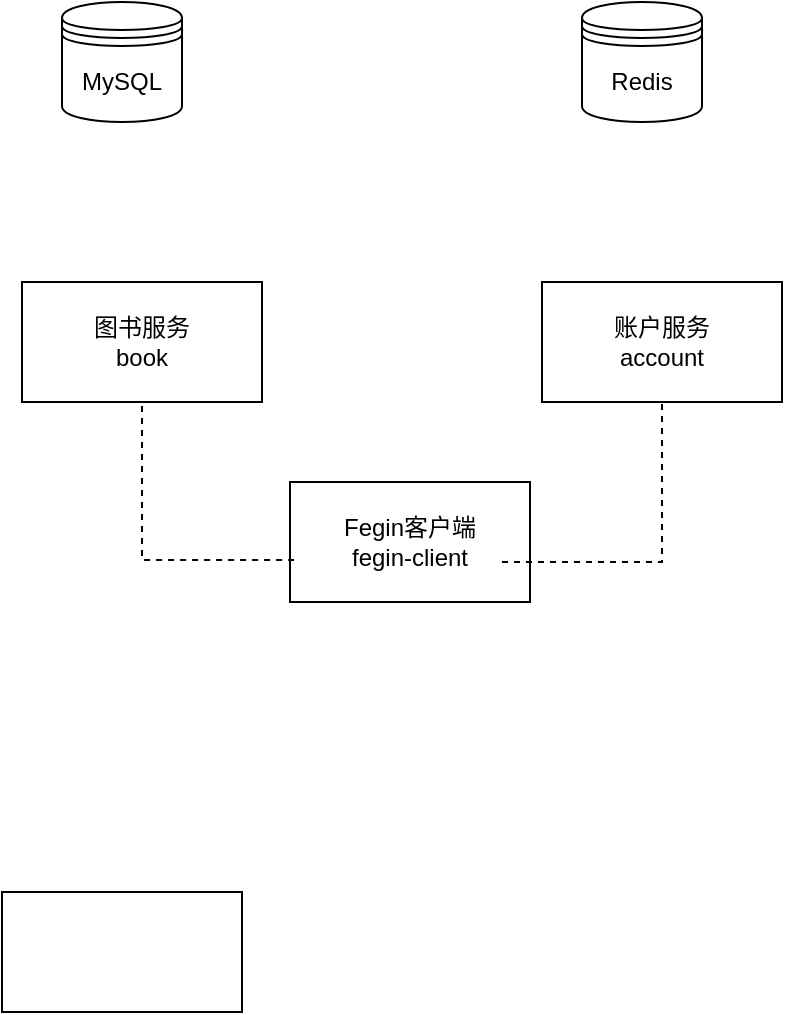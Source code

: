 <mxfile version="21.3.2" type="github">
  <diagram id="prtHgNgQTEPvFCAcTncT" name="Page-1">
    <mxGraphModel dx="611" dy="796" grid="1" gridSize="10" guides="1" tooltips="1" connect="1" arrows="1" fold="1" page="1" pageScale="1" pageWidth="827" pageHeight="1169" math="0" shadow="0">
      <root>
        <mxCell id="0" />
        <mxCell id="1" parent="0" />
        <mxCell id="W1CnCfXpH14r4FqVQnyT-1" value="图书服务&lt;br&gt;book" style="rounded=0;whiteSpace=wrap;html=1;" vertex="1" parent="1">
          <mxGeometry x="160" y="220" width="120" height="60" as="geometry" />
        </mxCell>
        <mxCell id="W1CnCfXpH14r4FqVQnyT-2" value="账户服务&lt;br&gt;account" style="rounded=0;whiteSpace=wrap;html=1;" vertex="1" parent="1">
          <mxGeometry x="420" y="220" width="120" height="60" as="geometry" />
        </mxCell>
        <mxCell id="W1CnCfXpH14r4FqVQnyT-3" value="Fegin客户端&lt;br&gt;fegin-client" style="rounded=0;whiteSpace=wrap;html=1;" vertex="1" parent="1">
          <mxGeometry x="294" y="320" width="120" height="60" as="geometry" />
        </mxCell>
        <mxCell id="W1CnCfXpH14r4FqVQnyT-5" value="" style="endArrow=none;dashed=1;html=1;rounded=0;exitX=0.017;exitY=0.65;exitDx=0;exitDy=0;exitPerimeter=0;" edge="1" parent="1" source="W1CnCfXpH14r4FqVQnyT-3">
          <mxGeometry width="50" height="50" relative="1" as="geometry">
            <mxPoint x="170" y="330" as="sourcePoint" />
            <mxPoint x="220" y="280" as="targetPoint" />
            <Array as="points">
              <mxPoint x="220" y="359" />
            </Array>
          </mxGeometry>
        </mxCell>
        <mxCell id="W1CnCfXpH14r4FqVQnyT-6" value="" style="endArrow=none;dashed=1;html=1;rounded=0;entryX=0.5;entryY=1;entryDx=0;entryDy=0;" edge="1" parent="1" target="W1CnCfXpH14r4FqVQnyT-2">
          <mxGeometry width="50" height="50" relative="1" as="geometry">
            <mxPoint x="400" y="360" as="sourcePoint" />
            <mxPoint x="468" y="280" as="targetPoint" />
            <Array as="points">
              <mxPoint x="450" y="360" />
              <mxPoint x="480" y="360" />
              <mxPoint x="480" y="290" />
            </Array>
          </mxGeometry>
        </mxCell>
        <mxCell id="W1CnCfXpH14r4FqVQnyT-7" value="" style="rounded=0;whiteSpace=wrap;html=1;" vertex="1" parent="1">
          <mxGeometry x="150" y="525" width="120" height="60" as="geometry" />
        </mxCell>
        <mxCell id="W1CnCfXpH14r4FqVQnyT-8" value="MySQL" style="shape=datastore;whiteSpace=wrap;html=1;" vertex="1" parent="1">
          <mxGeometry x="180" y="80" width="60" height="60" as="geometry" />
        </mxCell>
        <mxCell id="W1CnCfXpH14r4FqVQnyT-9" value="Redis" style="shape=datastore;whiteSpace=wrap;html=1;" vertex="1" parent="1">
          <mxGeometry x="440" y="80" width="60" height="60" as="geometry" />
        </mxCell>
      </root>
    </mxGraphModel>
  </diagram>
</mxfile>
